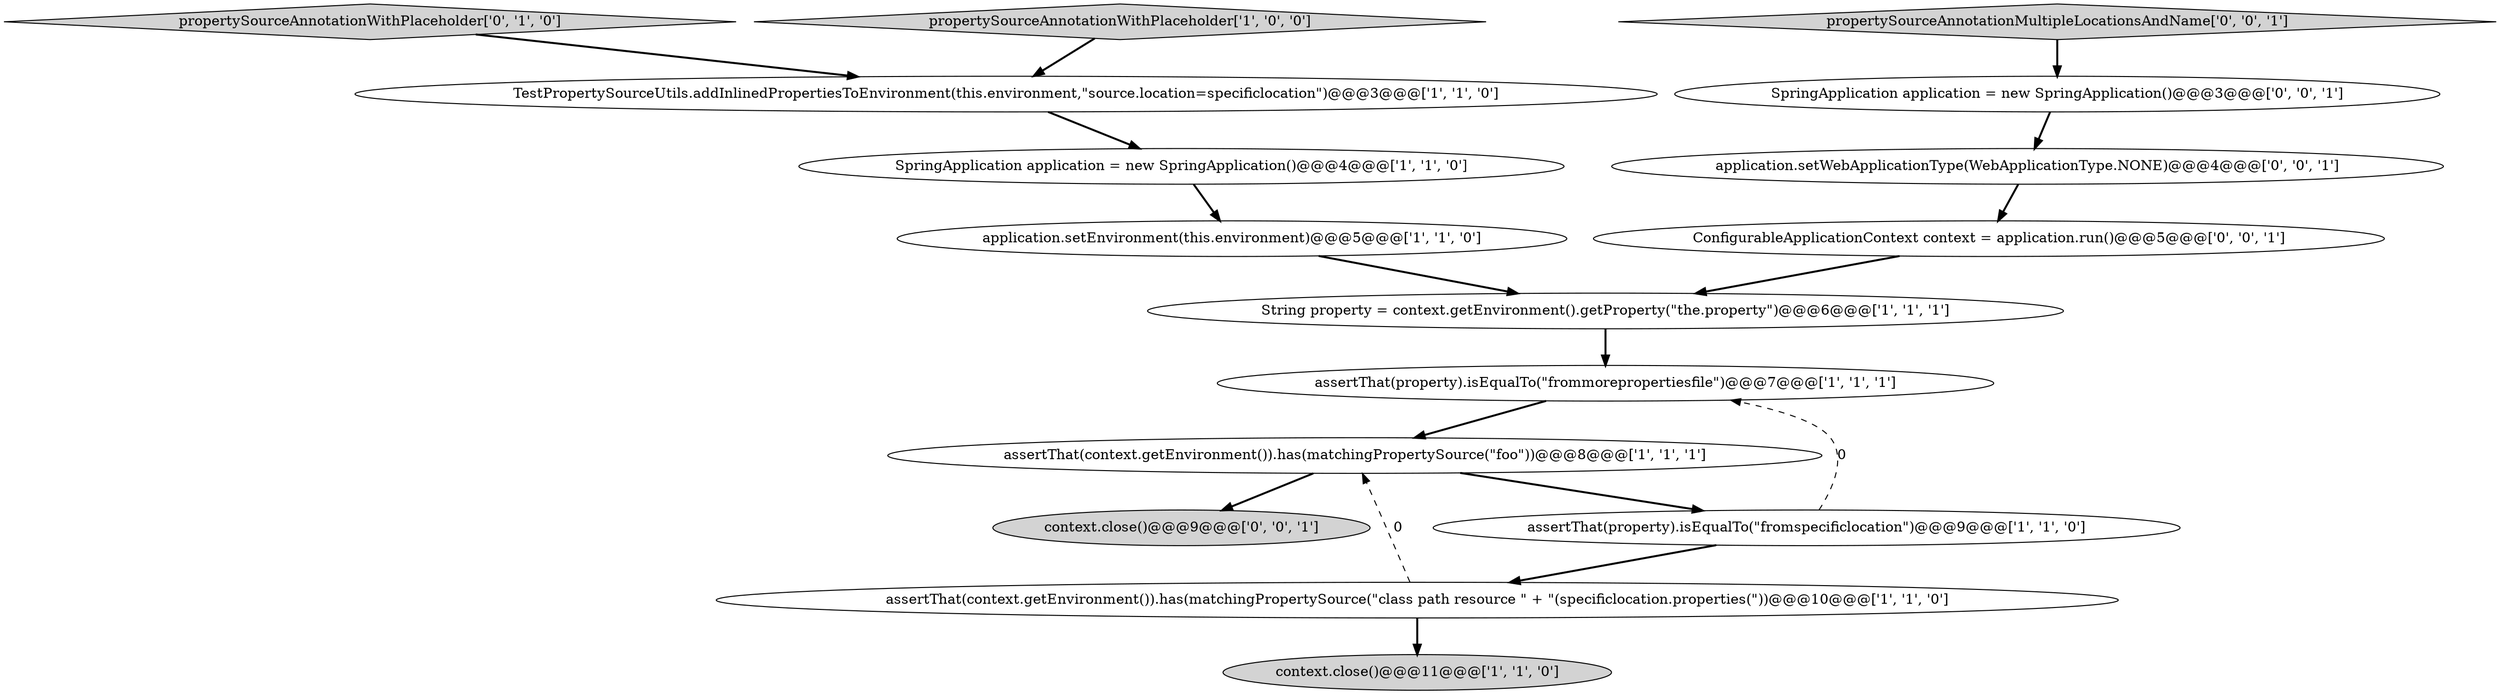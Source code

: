 digraph {
0 [style = filled, label = "application.setEnvironment(this.environment)@@@5@@@['1', '1', '0']", fillcolor = white, shape = ellipse image = "AAA0AAABBB1BBB"];
15 [style = filled, label = "context.close()@@@9@@@['0', '0', '1']", fillcolor = lightgray, shape = ellipse image = "AAA0AAABBB3BBB"];
10 [style = filled, label = "propertySourceAnnotationWithPlaceholder['0', '1', '0']", fillcolor = lightgray, shape = diamond image = "AAA0AAABBB2BBB"];
1 [style = filled, label = "assertThat(context.getEnvironment()).has(matchingPropertySource(\"foo\"))@@@8@@@['1', '1', '1']", fillcolor = white, shape = ellipse image = "AAA0AAABBB1BBB"];
4 [style = filled, label = "String property = context.getEnvironment().getProperty(\"the.property\")@@@6@@@['1', '1', '1']", fillcolor = white, shape = ellipse image = "AAA0AAABBB1BBB"];
7 [style = filled, label = "assertThat(context.getEnvironment()).has(matchingPropertySource(\"class path resource \" + \"(specificlocation.properties(\"))@@@10@@@['1', '1', '0']", fillcolor = white, shape = ellipse image = "AAA0AAABBB1BBB"];
14 [style = filled, label = "ConfigurableApplicationContext context = application.run()@@@5@@@['0', '0', '1']", fillcolor = white, shape = ellipse image = "AAA0AAABBB3BBB"];
9 [style = filled, label = "SpringApplication application = new SpringApplication()@@@4@@@['1', '1', '0']", fillcolor = white, shape = ellipse image = "AAA0AAABBB1BBB"];
5 [style = filled, label = "propertySourceAnnotationWithPlaceholder['1', '0', '0']", fillcolor = lightgray, shape = diamond image = "AAA0AAABBB1BBB"];
11 [style = filled, label = "SpringApplication application = new SpringApplication()@@@3@@@['0', '0', '1']", fillcolor = white, shape = ellipse image = "AAA0AAABBB3BBB"];
3 [style = filled, label = "assertThat(property).isEqualTo(\"frommorepropertiesfile\")@@@7@@@['1', '1', '1']", fillcolor = white, shape = ellipse image = "AAA0AAABBB1BBB"];
2 [style = filled, label = "TestPropertySourceUtils.addInlinedPropertiesToEnvironment(this.environment,\"source.location=specificlocation\")@@@3@@@['1', '1', '0']", fillcolor = white, shape = ellipse image = "AAA0AAABBB1BBB"];
6 [style = filled, label = "assertThat(property).isEqualTo(\"fromspecificlocation\")@@@9@@@['1', '1', '0']", fillcolor = white, shape = ellipse image = "AAA0AAABBB1BBB"];
12 [style = filled, label = "application.setWebApplicationType(WebApplicationType.NONE)@@@4@@@['0', '0', '1']", fillcolor = white, shape = ellipse image = "AAA0AAABBB3BBB"];
8 [style = filled, label = "context.close()@@@11@@@['1', '1', '0']", fillcolor = lightgray, shape = ellipse image = "AAA0AAABBB1BBB"];
13 [style = filled, label = "propertySourceAnnotationMultipleLocationsAndName['0', '0', '1']", fillcolor = lightgray, shape = diamond image = "AAA0AAABBB3BBB"];
6->3 [style = dashed, label="0"];
4->3 [style = bold, label=""];
5->2 [style = bold, label=""];
10->2 [style = bold, label=""];
11->12 [style = bold, label=""];
1->6 [style = bold, label=""];
2->9 [style = bold, label=""];
9->0 [style = bold, label=""];
6->7 [style = bold, label=""];
3->1 [style = bold, label=""];
7->8 [style = bold, label=""];
0->4 [style = bold, label=""];
13->11 [style = bold, label=""];
7->1 [style = dashed, label="0"];
1->15 [style = bold, label=""];
12->14 [style = bold, label=""];
14->4 [style = bold, label=""];
}
